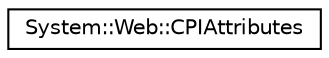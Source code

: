 digraph G
{
  edge [fontname="Helvetica",fontsize="10",labelfontname="Helvetica",labelfontsize="10"];
  node [fontname="Helvetica",fontsize="10",shape=record];
  rankdir="LR";
  Node1 [label="System::Web::CPIAttributes",height=0.2,width=0.4,color="black", fillcolor="white", style="filled",URL="$class_system_1_1_web_1_1_c_p_i_attributes.html"];
}
